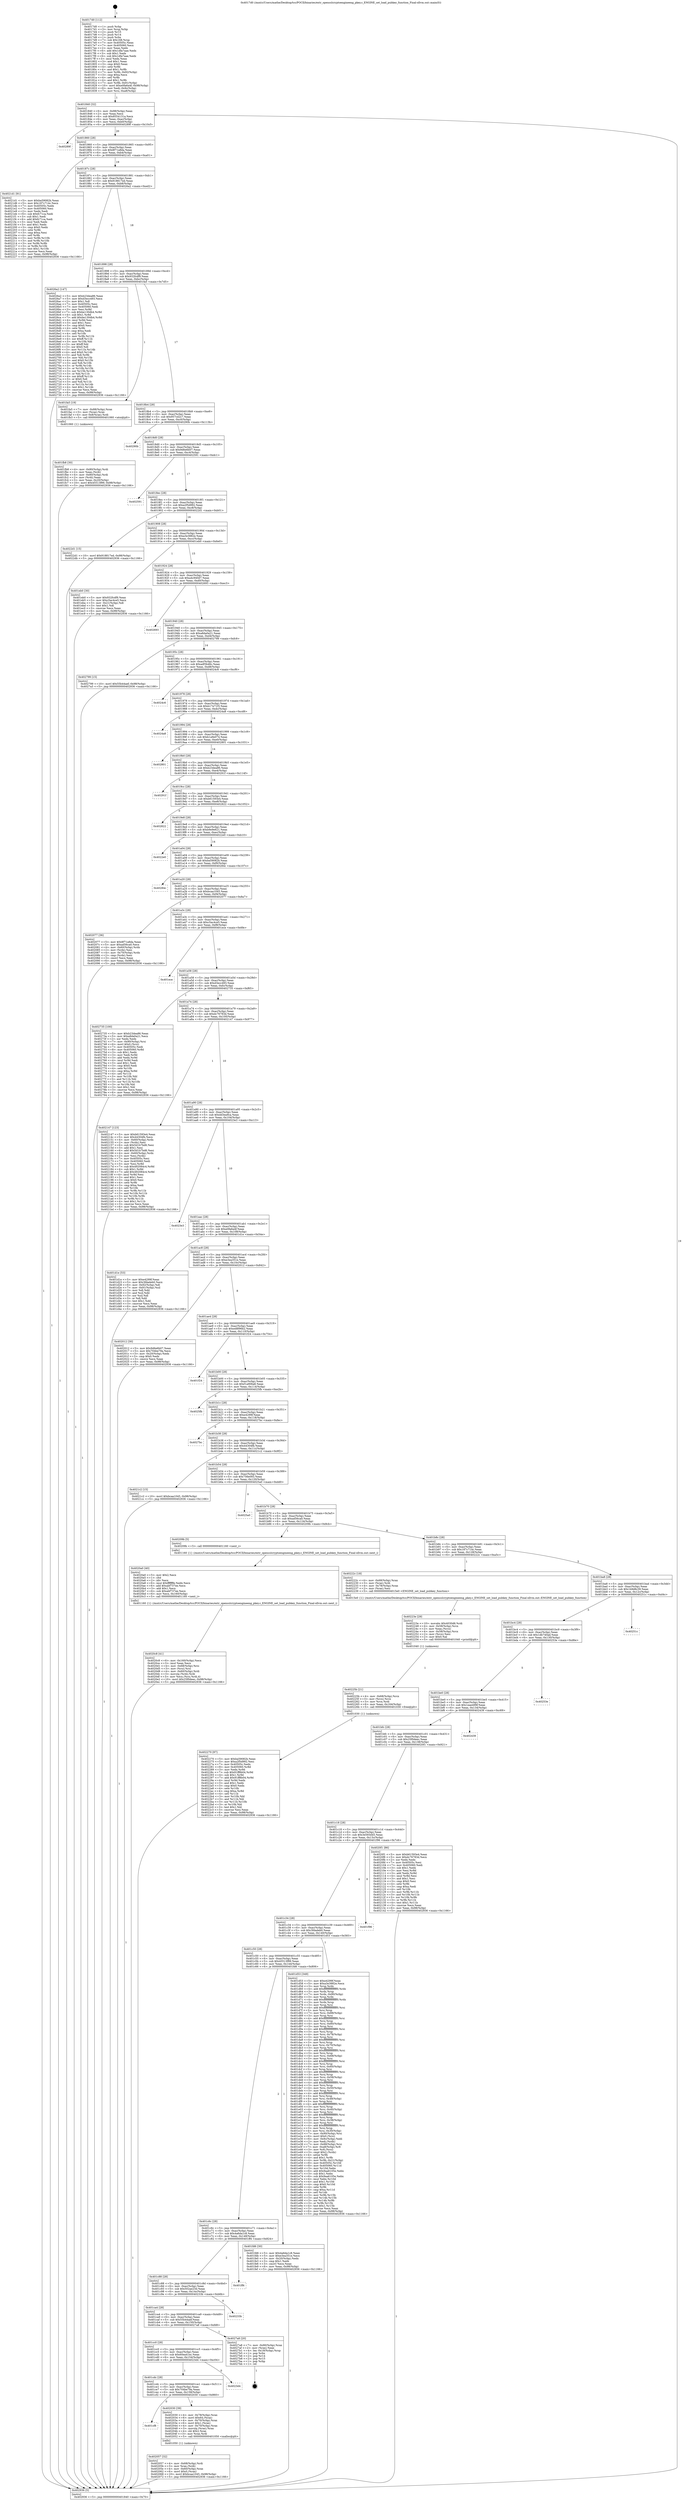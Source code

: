 digraph "0x4017d0" {
  label = "0x4017d0 (/mnt/c/Users/mathe/Desktop/tcc/POCII/binaries/extr_opensslcryptoengineeng_pkey.c_ENGINE_set_load_pubkey_function_Final-ollvm.out::main(0))"
  labelloc = "t"
  node[shape=record]

  Entry [label="",width=0.3,height=0.3,shape=circle,fillcolor=black,style=filled]
  "0x401840" [label="{
     0x401840 [32]\l
     | [instrs]\l
     &nbsp;&nbsp;0x401840 \<+6\>: mov -0x98(%rbp),%eax\l
     &nbsp;&nbsp;0x401846 \<+2\>: mov %eax,%ecx\l
     &nbsp;&nbsp;0x401848 \<+6\>: sub $0x8554131a,%ecx\l
     &nbsp;&nbsp;0x40184e \<+6\>: mov %eax,-0xac(%rbp)\l
     &nbsp;&nbsp;0x401854 \<+6\>: mov %ecx,-0xb0(%rbp)\l
     &nbsp;&nbsp;0x40185a \<+6\>: je 000000000040289f \<main+0x10cf\>\l
  }"]
  "0x40289f" [label="{
     0x40289f\l
  }", style=dashed]
  "0x401860" [label="{
     0x401860 [28]\l
     | [instrs]\l
     &nbsp;&nbsp;0x401860 \<+5\>: jmp 0000000000401865 \<main+0x95\>\l
     &nbsp;&nbsp;0x401865 \<+6\>: mov -0xac(%rbp),%eax\l
     &nbsp;&nbsp;0x40186b \<+5\>: sub $0x8f71a8da,%eax\l
     &nbsp;&nbsp;0x401870 \<+6\>: mov %eax,-0xb4(%rbp)\l
     &nbsp;&nbsp;0x401876 \<+6\>: je 00000000004021d1 \<main+0xa01\>\l
  }"]
  Exit [label="",width=0.3,height=0.3,shape=circle,fillcolor=black,style=filled,peripheries=2]
  "0x4021d1" [label="{
     0x4021d1 [91]\l
     | [instrs]\l
     &nbsp;&nbsp;0x4021d1 \<+5\>: mov $0xba59082b,%eax\l
     &nbsp;&nbsp;0x4021d6 \<+5\>: mov $0x187c714c,%ecx\l
     &nbsp;&nbsp;0x4021db \<+7\>: mov 0x40505c,%edx\l
     &nbsp;&nbsp;0x4021e2 \<+7\>: mov 0x405060,%esi\l
     &nbsp;&nbsp;0x4021e9 \<+2\>: mov %edx,%edi\l
     &nbsp;&nbsp;0x4021eb \<+6\>: sub $0xfc71ca,%edi\l
     &nbsp;&nbsp;0x4021f1 \<+3\>: sub $0x1,%edi\l
     &nbsp;&nbsp;0x4021f4 \<+6\>: add $0xfc71ca,%edi\l
     &nbsp;&nbsp;0x4021fa \<+3\>: imul %edi,%edx\l
     &nbsp;&nbsp;0x4021fd \<+3\>: and $0x1,%edx\l
     &nbsp;&nbsp;0x402200 \<+3\>: cmp $0x0,%edx\l
     &nbsp;&nbsp;0x402203 \<+4\>: sete %r8b\l
     &nbsp;&nbsp;0x402207 \<+3\>: cmp $0xa,%esi\l
     &nbsp;&nbsp;0x40220a \<+4\>: setl %r9b\l
     &nbsp;&nbsp;0x40220e \<+3\>: mov %r8b,%r10b\l
     &nbsp;&nbsp;0x402211 \<+3\>: and %r9b,%r10b\l
     &nbsp;&nbsp;0x402214 \<+3\>: xor %r9b,%r8b\l
     &nbsp;&nbsp;0x402217 \<+3\>: or %r8b,%r10b\l
     &nbsp;&nbsp;0x40221a \<+4\>: test $0x1,%r10b\l
     &nbsp;&nbsp;0x40221e \<+3\>: cmovne %ecx,%eax\l
     &nbsp;&nbsp;0x402221 \<+6\>: mov %eax,-0x98(%rbp)\l
     &nbsp;&nbsp;0x402227 \<+5\>: jmp 0000000000402936 \<main+0x1166\>\l
  }"]
  "0x40187c" [label="{
     0x40187c [28]\l
     | [instrs]\l
     &nbsp;&nbsp;0x40187c \<+5\>: jmp 0000000000401881 \<main+0xb1\>\l
     &nbsp;&nbsp;0x401881 \<+6\>: mov -0xac(%rbp),%eax\l
     &nbsp;&nbsp;0x401887 \<+5\>: sub $0x918817ed,%eax\l
     &nbsp;&nbsp;0x40188c \<+6\>: mov %eax,-0xb8(%rbp)\l
     &nbsp;&nbsp;0x401892 \<+6\>: je 00000000004026a2 \<main+0xed2\>\l
  }"]
  "0x402270" [label="{
     0x402270 [97]\l
     | [instrs]\l
     &nbsp;&nbsp;0x402270 \<+5\>: mov $0xba59082b,%eax\l
     &nbsp;&nbsp;0x402275 \<+5\>: mov $0xa2f5d992,%esi\l
     &nbsp;&nbsp;0x40227a \<+7\>: mov 0x40505c,%edx\l
     &nbsp;&nbsp;0x402281 \<+8\>: mov 0x405060,%r8d\l
     &nbsp;&nbsp;0x402289 \<+3\>: mov %edx,%r9d\l
     &nbsp;&nbsp;0x40228c \<+7\>: sub $0x91ff8b04,%r9d\l
     &nbsp;&nbsp;0x402293 \<+4\>: sub $0x1,%r9d\l
     &nbsp;&nbsp;0x402297 \<+7\>: add $0x91ff8b04,%r9d\l
     &nbsp;&nbsp;0x40229e \<+4\>: imul %r9d,%edx\l
     &nbsp;&nbsp;0x4022a2 \<+3\>: and $0x1,%edx\l
     &nbsp;&nbsp;0x4022a5 \<+3\>: cmp $0x0,%edx\l
     &nbsp;&nbsp;0x4022a8 \<+4\>: sete %r10b\l
     &nbsp;&nbsp;0x4022ac \<+4\>: cmp $0xa,%r8d\l
     &nbsp;&nbsp;0x4022b0 \<+4\>: setl %r11b\l
     &nbsp;&nbsp;0x4022b4 \<+3\>: mov %r10b,%bl\l
     &nbsp;&nbsp;0x4022b7 \<+3\>: and %r11b,%bl\l
     &nbsp;&nbsp;0x4022ba \<+3\>: xor %r11b,%r10b\l
     &nbsp;&nbsp;0x4022bd \<+3\>: or %r10b,%bl\l
     &nbsp;&nbsp;0x4022c0 \<+3\>: test $0x1,%bl\l
     &nbsp;&nbsp;0x4022c3 \<+3\>: cmovne %esi,%eax\l
     &nbsp;&nbsp;0x4022c6 \<+6\>: mov %eax,-0x98(%rbp)\l
     &nbsp;&nbsp;0x4022cc \<+5\>: jmp 0000000000402936 \<main+0x1166\>\l
  }"]
  "0x4026a2" [label="{
     0x4026a2 [147]\l
     | [instrs]\l
     &nbsp;&nbsp;0x4026a2 \<+5\>: mov $0xb23dea86,%eax\l
     &nbsp;&nbsp;0x4026a7 \<+5\>: mov $0xd3ecc493,%ecx\l
     &nbsp;&nbsp;0x4026ac \<+2\>: mov $0x1,%dl\l
     &nbsp;&nbsp;0x4026ae \<+7\>: mov 0x40505c,%esi\l
     &nbsp;&nbsp;0x4026b5 \<+7\>: mov 0x405060,%edi\l
     &nbsp;&nbsp;0x4026bc \<+3\>: mov %esi,%r8d\l
     &nbsp;&nbsp;0x4026bf \<+7\>: sub $0xbe130db4,%r8d\l
     &nbsp;&nbsp;0x4026c6 \<+4\>: sub $0x1,%r8d\l
     &nbsp;&nbsp;0x4026ca \<+7\>: add $0xbe130db4,%r8d\l
     &nbsp;&nbsp;0x4026d1 \<+4\>: imul %r8d,%esi\l
     &nbsp;&nbsp;0x4026d5 \<+3\>: and $0x1,%esi\l
     &nbsp;&nbsp;0x4026d8 \<+3\>: cmp $0x0,%esi\l
     &nbsp;&nbsp;0x4026db \<+4\>: sete %r9b\l
     &nbsp;&nbsp;0x4026df \<+3\>: cmp $0xa,%edi\l
     &nbsp;&nbsp;0x4026e2 \<+4\>: setl %r10b\l
     &nbsp;&nbsp;0x4026e6 \<+3\>: mov %r9b,%r11b\l
     &nbsp;&nbsp;0x4026e9 \<+4\>: xor $0xff,%r11b\l
     &nbsp;&nbsp;0x4026ed \<+3\>: mov %r10b,%bl\l
     &nbsp;&nbsp;0x4026f0 \<+3\>: xor $0xff,%bl\l
     &nbsp;&nbsp;0x4026f3 \<+3\>: xor $0x0,%dl\l
     &nbsp;&nbsp;0x4026f6 \<+3\>: mov %r11b,%r14b\l
     &nbsp;&nbsp;0x4026f9 \<+4\>: and $0x0,%r14b\l
     &nbsp;&nbsp;0x4026fd \<+3\>: and %dl,%r9b\l
     &nbsp;&nbsp;0x402700 \<+3\>: mov %bl,%r15b\l
     &nbsp;&nbsp;0x402703 \<+4\>: and $0x0,%r15b\l
     &nbsp;&nbsp;0x402707 \<+3\>: and %dl,%r10b\l
     &nbsp;&nbsp;0x40270a \<+3\>: or %r9b,%r14b\l
     &nbsp;&nbsp;0x40270d \<+3\>: or %r10b,%r15b\l
     &nbsp;&nbsp;0x402710 \<+3\>: xor %r15b,%r14b\l
     &nbsp;&nbsp;0x402713 \<+3\>: or %bl,%r11b\l
     &nbsp;&nbsp;0x402716 \<+4\>: xor $0xff,%r11b\l
     &nbsp;&nbsp;0x40271a \<+3\>: or $0x0,%dl\l
     &nbsp;&nbsp;0x40271d \<+3\>: and %dl,%r11b\l
     &nbsp;&nbsp;0x402720 \<+3\>: or %r11b,%r14b\l
     &nbsp;&nbsp;0x402723 \<+4\>: test $0x1,%r14b\l
     &nbsp;&nbsp;0x402727 \<+3\>: cmovne %ecx,%eax\l
     &nbsp;&nbsp;0x40272a \<+6\>: mov %eax,-0x98(%rbp)\l
     &nbsp;&nbsp;0x402730 \<+5\>: jmp 0000000000402936 \<main+0x1166\>\l
  }"]
  "0x401898" [label="{
     0x401898 [28]\l
     | [instrs]\l
     &nbsp;&nbsp;0x401898 \<+5\>: jmp 000000000040189d \<main+0xcd\>\l
     &nbsp;&nbsp;0x40189d \<+6\>: mov -0xac(%rbp),%eax\l
     &nbsp;&nbsp;0x4018a3 \<+5\>: sub $0x932fcdf9,%eax\l
     &nbsp;&nbsp;0x4018a8 \<+6\>: mov %eax,-0xbc(%rbp)\l
     &nbsp;&nbsp;0x4018ae \<+6\>: je 0000000000401fa5 \<main+0x7d5\>\l
  }"]
  "0x40225b" [label="{
     0x40225b [21]\l
     | [instrs]\l
     &nbsp;&nbsp;0x40225b \<+4\>: mov -0x68(%rbp),%rcx\l
     &nbsp;&nbsp;0x40225f \<+3\>: mov (%rcx),%rcx\l
     &nbsp;&nbsp;0x402262 \<+3\>: mov %rcx,%rdi\l
     &nbsp;&nbsp;0x402265 \<+6\>: mov %eax,-0x164(%rbp)\l
     &nbsp;&nbsp;0x40226b \<+5\>: call 0000000000401030 \<free@plt\>\l
     | [calls]\l
     &nbsp;&nbsp;0x401030 \{1\} (unknown)\l
  }"]
  "0x401fa5" [label="{
     0x401fa5 [19]\l
     | [instrs]\l
     &nbsp;&nbsp;0x401fa5 \<+7\>: mov -0x88(%rbp),%rax\l
     &nbsp;&nbsp;0x401fac \<+3\>: mov (%rax),%rax\l
     &nbsp;&nbsp;0x401faf \<+4\>: mov 0x8(%rax),%rdi\l
     &nbsp;&nbsp;0x401fb3 \<+5\>: call 0000000000401060 \<atoi@plt\>\l
     | [calls]\l
     &nbsp;&nbsp;0x401060 \{1\} (unknown)\l
  }"]
  "0x4018b4" [label="{
     0x4018b4 [28]\l
     | [instrs]\l
     &nbsp;&nbsp;0x4018b4 \<+5\>: jmp 00000000004018b9 \<main+0xe9\>\l
     &nbsp;&nbsp;0x4018b9 \<+6\>: mov -0xac(%rbp),%eax\l
     &nbsp;&nbsp;0x4018bf \<+5\>: sub $0x957cd2c7,%eax\l
     &nbsp;&nbsp;0x4018c4 \<+6\>: mov %eax,-0xc0(%rbp)\l
     &nbsp;&nbsp;0x4018ca \<+6\>: je 000000000040290b \<main+0x113b\>\l
  }"]
  "0x40223e" [label="{
     0x40223e [29]\l
     | [instrs]\l
     &nbsp;&nbsp;0x40223e \<+10\>: movabs $0x4030d6,%rdi\l
     &nbsp;&nbsp;0x402248 \<+4\>: mov -0x58(%rbp),%rcx\l
     &nbsp;&nbsp;0x40224c \<+2\>: mov %eax,(%rcx)\l
     &nbsp;&nbsp;0x40224e \<+4\>: mov -0x58(%rbp),%rcx\l
     &nbsp;&nbsp;0x402252 \<+2\>: mov (%rcx),%esi\l
     &nbsp;&nbsp;0x402254 \<+2\>: mov $0x0,%al\l
     &nbsp;&nbsp;0x402256 \<+5\>: call 0000000000401040 \<printf@plt\>\l
     | [calls]\l
     &nbsp;&nbsp;0x401040 \{1\} (unknown)\l
  }"]
  "0x40290b" [label="{
     0x40290b\l
  }", style=dashed]
  "0x4018d0" [label="{
     0x4018d0 [28]\l
     | [instrs]\l
     &nbsp;&nbsp;0x4018d0 \<+5\>: jmp 00000000004018d5 \<main+0x105\>\l
     &nbsp;&nbsp;0x4018d5 \<+6\>: mov -0xac(%rbp),%eax\l
     &nbsp;&nbsp;0x4018db \<+5\>: sub $0x9d6e6b07,%eax\l
     &nbsp;&nbsp;0x4018e0 \<+6\>: mov %eax,-0xc4(%rbp)\l
     &nbsp;&nbsp;0x4018e6 \<+6\>: je 0000000000402591 \<main+0xdc1\>\l
  }"]
  "0x4020c8" [label="{
     0x4020c8 [41]\l
     | [instrs]\l
     &nbsp;&nbsp;0x4020c8 \<+6\>: mov -0x160(%rbp),%ecx\l
     &nbsp;&nbsp;0x4020ce \<+3\>: imul %eax,%ecx\l
     &nbsp;&nbsp;0x4020d1 \<+4\>: mov -0x68(%rbp),%rsi\l
     &nbsp;&nbsp;0x4020d5 \<+3\>: mov (%rsi),%rsi\l
     &nbsp;&nbsp;0x4020d8 \<+4\>: mov -0x60(%rbp),%rdi\l
     &nbsp;&nbsp;0x4020dc \<+3\>: movslq (%rdi),%rdi\l
     &nbsp;&nbsp;0x4020df \<+3\>: mov %ecx,(%rsi,%rdi,4)\l
     &nbsp;&nbsp;0x4020e2 \<+10\>: movl $0x25f0deec,-0x98(%rbp)\l
     &nbsp;&nbsp;0x4020ec \<+5\>: jmp 0000000000402936 \<main+0x1166\>\l
  }"]
  "0x402591" [label="{
     0x402591\l
  }", style=dashed]
  "0x4018ec" [label="{
     0x4018ec [28]\l
     | [instrs]\l
     &nbsp;&nbsp;0x4018ec \<+5\>: jmp 00000000004018f1 \<main+0x121\>\l
     &nbsp;&nbsp;0x4018f1 \<+6\>: mov -0xac(%rbp),%eax\l
     &nbsp;&nbsp;0x4018f7 \<+5\>: sub $0xa2f5d992,%eax\l
     &nbsp;&nbsp;0x4018fc \<+6\>: mov %eax,-0xc8(%rbp)\l
     &nbsp;&nbsp;0x401902 \<+6\>: je 00000000004022d1 \<main+0xb01\>\l
  }"]
  "0x4020a0" [label="{
     0x4020a0 [40]\l
     | [instrs]\l
     &nbsp;&nbsp;0x4020a0 \<+5\>: mov $0x2,%ecx\l
     &nbsp;&nbsp;0x4020a5 \<+1\>: cltd\l
     &nbsp;&nbsp;0x4020a6 \<+2\>: idiv %ecx\l
     &nbsp;&nbsp;0x4020a8 \<+6\>: imul $0xfffffffe,%edx,%ecx\l
     &nbsp;&nbsp;0x4020ae \<+6\>: add $0xabf737ee,%ecx\l
     &nbsp;&nbsp;0x4020b4 \<+3\>: add $0x1,%ecx\l
     &nbsp;&nbsp;0x4020b7 \<+6\>: sub $0xabf737ee,%ecx\l
     &nbsp;&nbsp;0x4020bd \<+6\>: mov %ecx,-0x160(%rbp)\l
     &nbsp;&nbsp;0x4020c3 \<+5\>: call 0000000000401160 \<next_i\>\l
     | [calls]\l
     &nbsp;&nbsp;0x401160 \{1\} (/mnt/c/Users/mathe/Desktop/tcc/POCII/binaries/extr_opensslcryptoengineeng_pkey.c_ENGINE_set_load_pubkey_function_Final-ollvm.out::next_i)\l
  }"]
  "0x4022d1" [label="{
     0x4022d1 [15]\l
     | [instrs]\l
     &nbsp;&nbsp;0x4022d1 \<+10\>: movl $0x918817ed,-0x98(%rbp)\l
     &nbsp;&nbsp;0x4022db \<+5\>: jmp 0000000000402936 \<main+0x1166\>\l
  }"]
  "0x401908" [label="{
     0x401908 [28]\l
     | [instrs]\l
     &nbsp;&nbsp;0x401908 \<+5\>: jmp 000000000040190d \<main+0x13d\>\l
     &nbsp;&nbsp;0x40190d \<+6\>: mov -0xac(%rbp),%eax\l
     &nbsp;&nbsp;0x401913 \<+5\>: sub $0xa3e3882e,%eax\l
     &nbsp;&nbsp;0x401918 \<+6\>: mov %eax,-0xcc(%rbp)\l
     &nbsp;&nbsp;0x40191e \<+6\>: je 0000000000401eb0 \<main+0x6e0\>\l
  }"]
  "0x402057" [label="{
     0x402057 [32]\l
     | [instrs]\l
     &nbsp;&nbsp;0x402057 \<+4\>: mov -0x68(%rbp),%rdi\l
     &nbsp;&nbsp;0x40205b \<+3\>: mov %rax,(%rdi)\l
     &nbsp;&nbsp;0x40205e \<+4\>: mov -0x60(%rbp),%rax\l
     &nbsp;&nbsp;0x402062 \<+6\>: movl $0x0,(%rax)\l
     &nbsp;&nbsp;0x402068 \<+10\>: movl $0xbcaa1045,-0x98(%rbp)\l
     &nbsp;&nbsp;0x402072 \<+5\>: jmp 0000000000402936 \<main+0x1166\>\l
  }"]
  "0x401eb0" [label="{
     0x401eb0 [30]\l
     | [instrs]\l
     &nbsp;&nbsp;0x401eb0 \<+5\>: mov $0x932fcdf9,%eax\l
     &nbsp;&nbsp;0x401eb5 \<+5\>: mov $0xc5ac4ce5,%ecx\l
     &nbsp;&nbsp;0x401eba \<+3\>: mov -0x21(%rbp),%dl\l
     &nbsp;&nbsp;0x401ebd \<+3\>: test $0x1,%dl\l
     &nbsp;&nbsp;0x401ec0 \<+3\>: cmovne %ecx,%eax\l
     &nbsp;&nbsp;0x401ec3 \<+6\>: mov %eax,-0x98(%rbp)\l
     &nbsp;&nbsp;0x401ec9 \<+5\>: jmp 0000000000402936 \<main+0x1166\>\l
  }"]
  "0x401924" [label="{
     0x401924 [28]\l
     | [instrs]\l
     &nbsp;&nbsp;0x401924 \<+5\>: jmp 0000000000401929 \<main+0x159\>\l
     &nbsp;&nbsp;0x401929 \<+6\>: mov -0xac(%rbp),%eax\l
     &nbsp;&nbsp;0x40192f \<+5\>: sub $0xa4c940d7,%eax\l
     &nbsp;&nbsp;0x401934 \<+6\>: mov %eax,-0xd0(%rbp)\l
     &nbsp;&nbsp;0x40193a \<+6\>: je 0000000000402693 \<main+0xec3\>\l
  }"]
  "0x401cf8" [label="{
     0x401cf8\l
  }", style=dashed]
  "0x402693" [label="{
     0x402693\l
  }", style=dashed]
  "0x401940" [label="{
     0x401940 [28]\l
     | [instrs]\l
     &nbsp;&nbsp;0x401940 \<+5\>: jmp 0000000000401945 \<main+0x175\>\l
     &nbsp;&nbsp;0x401945 \<+6\>: mov -0xac(%rbp),%eax\l
     &nbsp;&nbsp;0x40194b \<+5\>: sub $0xa8da0a21,%eax\l
     &nbsp;&nbsp;0x401950 \<+6\>: mov %eax,-0xd4(%rbp)\l
     &nbsp;&nbsp;0x401956 \<+6\>: je 0000000000402799 \<main+0xfc9\>\l
  }"]
  "0x402030" [label="{
     0x402030 [39]\l
     | [instrs]\l
     &nbsp;&nbsp;0x402030 \<+4\>: mov -0x78(%rbp),%rax\l
     &nbsp;&nbsp;0x402034 \<+6\>: movl $0x64,(%rax)\l
     &nbsp;&nbsp;0x40203a \<+4\>: mov -0x70(%rbp),%rax\l
     &nbsp;&nbsp;0x40203e \<+6\>: movl $0x1,(%rax)\l
     &nbsp;&nbsp;0x402044 \<+4\>: mov -0x70(%rbp),%rax\l
     &nbsp;&nbsp;0x402048 \<+3\>: movslq (%rax),%rax\l
     &nbsp;&nbsp;0x40204b \<+4\>: shl $0x2,%rax\l
     &nbsp;&nbsp;0x40204f \<+3\>: mov %rax,%rdi\l
     &nbsp;&nbsp;0x402052 \<+5\>: call 0000000000401050 \<malloc@plt\>\l
     | [calls]\l
     &nbsp;&nbsp;0x401050 \{1\} (unknown)\l
  }"]
  "0x402799" [label="{
     0x402799 [15]\l
     | [instrs]\l
     &nbsp;&nbsp;0x402799 \<+10\>: movl $0x55b44aef,-0x98(%rbp)\l
     &nbsp;&nbsp;0x4027a3 \<+5\>: jmp 0000000000402936 \<main+0x1166\>\l
  }"]
  "0x40195c" [label="{
     0x40195c [28]\l
     | [instrs]\l
     &nbsp;&nbsp;0x40195c \<+5\>: jmp 0000000000401961 \<main+0x191\>\l
     &nbsp;&nbsp;0x401961 \<+6\>: mov -0xac(%rbp),%eax\l
     &nbsp;&nbsp;0x401967 \<+5\>: sub $0xadf3b46c,%eax\l
     &nbsp;&nbsp;0x40196c \<+6\>: mov %eax,-0xd8(%rbp)\l
     &nbsp;&nbsp;0x401972 \<+6\>: je 00000000004024c6 \<main+0xcf6\>\l
  }"]
  "0x401cdc" [label="{
     0x401cdc [28]\l
     | [instrs]\l
     &nbsp;&nbsp;0x401cdc \<+5\>: jmp 0000000000401ce1 \<main+0x511\>\l
     &nbsp;&nbsp;0x401ce1 \<+6\>: mov -0xac(%rbp),%eax\l
     &nbsp;&nbsp;0x401ce7 \<+5\>: sub $0x704be79a,%eax\l
     &nbsp;&nbsp;0x401cec \<+6\>: mov %eax,-0x158(%rbp)\l
     &nbsp;&nbsp;0x401cf2 \<+6\>: je 0000000000402030 \<main+0x860\>\l
  }"]
  "0x4024c6" [label="{
     0x4024c6\l
  }", style=dashed]
  "0x401978" [label="{
     0x401978 [28]\l
     | [instrs]\l
     &nbsp;&nbsp;0x401978 \<+5\>: jmp 000000000040197d \<main+0x1ad\>\l
     &nbsp;&nbsp;0x40197d \<+6\>: mov -0xac(%rbp),%eax\l
     &nbsp;&nbsp;0x401983 \<+5\>: sub $0xb17e71f3,%eax\l
     &nbsp;&nbsp;0x401988 \<+6\>: mov %eax,-0xdc(%rbp)\l
     &nbsp;&nbsp;0x40198e \<+6\>: je 00000000004024a8 \<main+0xcd8\>\l
  }"]
  "0x4023d4" [label="{
     0x4023d4\l
  }", style=dashed]
  "0x4024a8" [label="{
     0x4024a8\l
  }", style=dashed]
  "0x401994" [label="{
     0x401994 [28]\l
     | [instrs]\l
     &nbsp;&nbsp;0x401994 \<+5\>: jmp 0000000000401999 \<main+0x1c9\>\l
     &nbsp;&nbsp;0x401999 \<+6\>: mov -0xac(%rbp),%eax\l
     &nbsp;&nbsp;0x40199f \<+5\>: sub $0xb1a9e074,%eax\l
     &nbsp;&nbsp;0x4019a4 \<+6\>: mov %eax,-0xe0(%rbp)\l
     &nbsp;&nbsp;0x4019aa \<+6\>: je 0000000000402801 \<main+0x1031\>\l
  }"]
  "0x401cc0" [label="{
     0x401cc0 [28]\l
     | [instrs]\l
     &nbsp;&nbsp;0x401cc0 \<+5\>: jmp 0000000000401cc5 \<main+0x4f5\>\l
     &nbsp;&nbsp;0x401cc5 \<+6\>: mov -0xac(%rbp),%eax\l
     &nbsp;&nbsp;0x401ccb \<+5\>: sub $0x60ea41ec,%eax\l
     &nbsp;&nbsp;0x401cd0 \<+6\>: mov %eax,-0x154(%rbp)\l
     &nbsp;&nbsp;0x401cd6 \<+6\>: je 00000000004023d4 \<main+0xc04\>\l
  }"]
  "0x402801" [label="{
     0x402801\l
  }", style=dashed]
  "0x4019b0" [label="{
     0x4019b0 [28]\l
     | [instrs]\l
     &nbsp;&nbsp;0x4019b0 \<+5\>: jmp 00000000004019b5 \<main+0x1e5\>\l
     &nbsp;&nbsp;0x4019b5 \<+6\>: mov -0xac(%rbp),%eax\l
     &nbsp;&nbsp;0x4019bb \<+5\>: sub $0xb23dea86,%eax\l
     &nbsp;&nbsp;0x4019c0 \<+6\>: mov %eax,-0xe4(%rbp)\l
     &nbsp;&nbsp;0x4019c6 \<+6\>: je 000000000040291f \<main+0x114f\>\l
  }"]
  "0x4027a8" [label="{
     0x4027a8 [20]\l
     | [instrs]\l
     &nbsp;&nbsp;0x4027a8 \<+7\>: mov -0x90(%rbp),%rax\l
     &nbsp;&nbsp;0x4027af \<+2\>: mov (%rax),%eax\l
     &nbsp;&nbsp;0x4027b1 \<+4\>: lea -0x18(%rbp),%rsp\l
     &nbsp;&nbsp;0x4027b5 \<+1\>: pop %rbx\l
     &nbsp;&nbsp;0x4027b6 \<+2\>: pop %r14\l
     &nbsp;&nbsp;0x4027b8 \<+2\>: pop %r15\l
     &nbsp;&nbsp;0x4027ba \<+1\>: pop %rbp\l
     &nbsp;&nbsp;0x4027bb \<+1\>: ret\l
  }"]
  "0x40291f" [label="{
     0x40291f\l
  }", style=dashed]
  "0x4019cc" [label="{
     0x4019cc [28]\l
     | [instrs]\l
     &nbsp;&nbsp;0x4019cc \<+5\>: jmp 00000000004019d1 \<main+0x201\>\l
     &nbsp;&nbsp;0x4019d1 \<+6\>: mov -0xac(%rbp),%eax\l
     &nbsp;&nbsp;0x4019d7 \<+5\>: sub $0xb61593e4,%eax\l
     &nbsp;&nbsp;0x4019dc \<+6\>: mov %eax,-0xe8(%rbp)\l
     &nbsp;&nbsp;0x4019e2 \<+6\>: je 0000000000402822 \<main+0x1052\>\l
  }"]
  "0x401ca4" [label="{
     0x401ca4 [28]\l
     | [instrs]\l
     &nbsp;&nbsp;0x401ca4 \<+5\>: jmp 0000000000401ca9 \<main+0x4d9\>\l
     &nbsp;&nbsp;0x401ca9 \<+6\>: mov -0xac(%rbp),%eax\l
     &nbsp;&nbsp;0x401caf \<+5\>: sub $0x55b44aef,%eax\l
     &nbsp;&nbsp;0x401cb4 \<+6\>: mov %eax,-0x150(%rbp)\l
     &nbsp;&nbsp;0x401cba \<+6\>: je 00000000004027a8 \<main+0xfd8\>\l
  }"]
  "0x402822" [label="{
     0x402822\l
  }", style=dashed]
  "0x4019e8" [label="{
     0x4019e8 [28]\l
     | [instrs]\l
     &nbsp;&nbsp;0x4019e8 \<+5\>: jmp 00000000004019ed \<main+0x21d\>\l
     &nbsp;&nbsp;0x4019ed \<+6\>: mov -0xac(%rbp),%eax\l
     &nbsp;&nbsp;0x4019f3 \<+5\>: sub $0xb9e9e621,%eax\l
     &nbsp;&nbsp;0x4019f8 \<+6\>: mov %eax,-0xec(%rbp)\l
     &nbsp;&nbsp;0x4019fe \<+6\>: je 00000000004022e0 \<main+0xb10\>\l
  }"]
  "0x40233b" [label="{
     0x40233b\l
  }", style=dashed]
  "0x4022e0" [label="{
     0x4022e0\l
  }", style=dashed]
  "0x401a04" [label="{
     0x401a04 [28]\l
     | [instrs]\l
     &nbsp;&nbsp;0x401a04 \<+5\>: jmp 0000000000401a09 \<main+0x239\>\l
     &nbsp;&nbsp;0x401a09 \<+6\>: mov -0xac(%rbp),%eax\l
     &nbsp;&nbsp;0x401a0f \<+5\>: sub $0xba59082b,%eax\l
     &nbsp;&nbsp;0x401a14 \<+6\>: mov %eax,-0xf0(%rbp)\l
     &nbsp;&nbsp;0x401a1a \<+6\>: je 000000000040284c \<main+0x107c\>\l
  }"]
  "0x401c88" [label="{
     0x401c88 [28]\l
     | [instrs]\l
     &nbsp;&nbsp;0x401c88 \<+5\>: jmp 0000000000401c8d \<main+0x4bd\>\l
     &nbsp;&nbsp;0x401c8d \<+6\>: mov -0xac(%rbp),%eax\l
     &nbsp;&nbsp;0x401c93 \<+5\>: sub $0x502ae23d,%eax\l
     &nbsp;&nbsp;0x401c98 \<+6\>: mov %eax,-0x14c(%rbp)\l
     &nbsp;&nbsp;0x401c9e \<+6\>: je 000000000040233b \<main+0xb6b\>\l
  }"]
  "0x40284c" [label="{
     0x40284c\l
  }", style=dashed]
  "0x401a20" [label="{
     0x401a20 [28]\l
     | [instrs]\l
     &nbsp;&nbsp;0x401a20 \<+5\>: jmp 0000000000401a25 \<main+0x255\>\l
     &nbsp;&nbsp;0x401a25 \<+6\>: mov -0xac(%rbp),%eax\l
     &nbsp;&nbsp;0x401a2b \<+5\>: sub $0xbcaa1045,%eax\l
     &nbsp;&nbsp;0x401a30 \<+6\>: mov %eax,-0xf4(%rbp)\l
     &nbsp;&nbsp;0x401a36 \<+6\>: je 0000000000402077 \<main+0x8a7\>\l
  }"]
  "0x401ff4" [label="{
     0x401ff4\l
  }", style=dashed]
  "0x402077" [label="{
     0x402077 [36]\l
     | [instrs]\l
     &nbsp;&nbsp;0x402077 \<+5\>: mov $0x8f71a8da,%eax\l
     &nbsp;&nbsp;0x40207c \<+5\>: mov $0xad56ca0,%ecx\l
     &nbsp;&nbsp;0x402081 \<+4\>: mov -0x60(%rbp),%rdx\l
     &nbsp;&nbsp;0x402085 \<+2\>: mov (%rdx),%esi\l
     &nbsp;&nbsp;0x402087 \<+4\>: mov -0x70(%rbp),%rdx\l
     &nbsp;&nbsp;0x40208b \<+2\>: cmp (%rdx),%esi\l
     &nbsp;&nbsp;0x40208d \<+3\>: cmovl %ecx,%eax\l
     &nbsp;&nbsp;0x402090 \<+6\>: mov %eax,-0x98(%rbp)\l
     &nbsp;&nbsp;0x402096 \<+5\>: jmp 0000000000402936 \<main+0x1166\>\l
  }"]
  "0x401a3c" [label="{
     0x401a3c [28]\l
     | [instrs]\l
     &nbsp;&nbsp;0x401a3c \<+5\>: jmp 0000000000401a41 \<main+0x271\>\l
     &nbsp;&nbsp;0x401a41 \<+6\>: mov -0xac(%rbp),%eax\l
     &nbsp;&nbsp;0x401a47 \<+5\>: sub $0xc5ac4ce5,%eax\l
     &nbsp;&nbsp;0x401a4c \<+6\>: mov %eax,-0xf8(%rbp)\l
     &nbsp;&nbsp;0x401a52 \<+6\>: je 0000000000401ece \<main+0x6fe\>\l
  }"]
  "0x401c6c" [label="{
     0x401c6c [28]\l
     | [instrs]\l
     &nbsp;&nbsp;0x401c6c \<+5\>: jmp 0000000000401c71 \<main+0x4a1\>\l
     &nbsp;&nbsp;0x401c71 \<+6\>: mov -0xac(%rbp),%eax\l
     &nbsp;&nbsp;0x401c77 \<+5\>: sub $0x4a6da1c8,%eax\l
     &nbsp;&nbsp;0x401c7c \<+6\>: mov %eax,-0x148(%rbp)\l
     &nbsp;&nbsp;0x401c82 \<+6\>: je 0000000000401ff4 \<main+0x824\>\l
  }"]
  "0x401ece" [label="{
     0x401ece\l
  }", style=dashed]
  "0x401a58" [label="{
     0x401a58 [28]\l
     | [instrs]\l
     &nbsp;&nbsp;0x401a58 \<+5\>: jmp 0000000000401a5d \<main+0x28d\>\l
     &nbsp;&nbsp;0x401a5d \<+6\>: mov -0xac(%rbp),%eax\l
     &nbsp;&nbsp;0x401a63 \<+5\>: sub $0xd3ecc493,%eax\l
     &nbsp;&nbsp;0x401a68 \<+6\>: mov %eax,-0xfc(%rbp)\l
     &nbsp;&nbsp;0x401a6e \<+6\>: je 0000000000402735 \<main+0xf65\>\l
  }"]
  "0x401fd6" [label="{
     0x401fd6 [30]\l
     | [instrs]\l
     &nbsp;&nbsp;0x401fd6 \<+5\>: mov $0x4a6da1c8,%eax\l
     &nbsp;&nbsp;0x401fdb \<+5\>: mov $0xe3ea351e,%ecx\l
     &nbsp;&nbsp;0x401fe0 \<+3\>: mov -0x20(%rbp),%edx\l
     &nbsp;&nbsp;0x401fe3 \<+3\>: cmp $0x1,%edx\l
     &nbsp;&nbsp;0x401fe6 \<+3\>: cmovl %ecx,%eax\l
     &nbsp;&nbsp;0x401fe9 \<+6\>: mov %eax,-0x98(%rbp)\l
     &nbsp;&nbsp;0x401fef \<+5\>: jmp 0000000000402936 \<main+0x1166\>\l
  }"]
  "0x402735" [label="{
     0x402735 [100]\l
     | [instrs]\l
     &nbsp;&nbsp;0x402735 \<+5\>: mov $0xb23dea86,%eax\l
     &nbsp;&nbsp;0x40273a \<+5\>: mov $0xa8da0a21,%ecx\l
     &nbsp;&nbsp;0x40273f \<+2\>: xor %edx,%edx\l
     &nbsp;&nbsp;0x402741 \<+7\>: mov -0x90(%rbp),%rsi\l
     &nbsp;&nbsp;0x402748 \<+6\>: movl $0x0,(%rsi)\l
     &nbsp;&nbsp;0x40274e \<+7\>: mov 0x40505c,%edi\l
     &nbsp;&nbsp;0x402755 \<+8\>: mov 0x405060,%r8d\l
     &nbsp;&nbsp;0x40275d \<+3\>: sub $0x1,%edx\l
     &nbsp;&nbsp;0x402760 \<+3\>: mov %edi,%r9d\l
     &nbsp;&nbsp;0x402763 \<+3\>: add %edx,%r9d\l
     &nbsp;&nbsp;0x402766 \<+4\>: imul %r9d,%edi\l
     &nbsp;&nbsp;0x40276a \<+3\>: and $0x1,%edi\l
     &nbsp;&nbsp;0x40276d \<+3\>: cmp $0x0,%edi\l
     &nbsp;&nbsp;0x402770 \<+4\>: sete %r10b\l
     &nbsp;&nbsp;0x402774 \<+4\>: cmp $0xa,%r8d\l
     &nbsp;&nbsp;0x402778 \<+4\>: setl %r11b\l
     &nbsp;&nbsp;0x40277c \<+3\>: mov %r10b,%bl\l
     &nbsp;&nbsp;0x40277f \<+3\>: and %r11b,%bl\l
     &nbsp;&nbsp;0x402782 \<+3\>: xor %r11b,%r10b\l
     &nbsp;&nbsp;0x402785 \<+3\>: or %r10b,%bl\l
     &nbsp;&nbsp;0x402788 \<+3\>: test $0x1,%bl\l
     &nbsp;&nbsp;0x40278b \<+3\>: cmovne %ecx,%eax\l
     &nbsp;&nbsp;0x40278e \<+6\>: mov %eax,-0x98(%rbp)\l
     &nbsp;&nbsp;0x402794 \<+5\>: jmp 0000000000402936 \<main+0x1166\>\l
  }"]
  "0x401a74" [label="{
     0x401a74 [28]\l
     | [instrs]\l
     &nbsp;&nbsp;0x401a74 \<+5\>: jmp 0000000000401a79 \<main+0x2a9\>\l
     &nbsp;&nbsp;0x401a79 \<+6\>: mov -0xac(%rbp),%eax\l
     &nbsp;&nbsp;0x401a7f \<+5\>: sub $0xdc76783d,%eax\l
     &nbsp;&nbsp;0x401a84 \<+6\>: mov %eax,-0x100(%rbp)\l
     &nbsp;&nbsp;0x401a8a \<+6\>: je 0000000000402147 \<main+0x977\>\l
  }"]
  "0x401fb8" [label="{
     0x401fb8 [30]\l
     | [instrs]\l
     &nbsp;&nbsp;0x401fb8 \<+4\>: mov -0x80(%rbp),%rdi\l
     &nbsp;&nbsp;0x401fbc \<+2\>: mov %eax,(%rdi)\l
     &nbsp;&nbsp;0x401fbe \<+4\>: mov -0x80(%rbp),%rdi\l
     &nbsp;&nbsp;0x401fc2 \<+2\>: mov (%rdi),%eax\l
     &nbsp;&nbsp;0x401fc4 \<+3\>: mov %eax,-0x20(%rbp)\l
     &nbsp;&nbsp;0x401fc7 \<+10\>: movl $0x45513f99,-0x98(%rbp)\l
     &nbsp;&nbsp;0x401fd1 \<+5\>: jmp 0000000000402936 \<main+0x1166\>\l
  }"]
  "0x402147" [label="{
     0x402147 [123]\l
     | [instrs]\l
     &nbsp;&nbsp;0x402147 \<+5\>: mov $0xb61593e4,%eax\l
     &nbsp;&nbsp;0x40214c \<+5\>: mov $0x44304fb,%ecx\l
     &nbsp;&nbsp;0x402151 \<+4\>: mov -0x60(%rbp),%rdx\l
     &nbsp;&nbsp;0x402155 \<+2\>: mov (%rdx),%esi\l
     &nbsp;&nbsp;0x402157 \<+6\>: sub $0x5d1b7bd6,%esi\l
     &nbsp;&nbsp;0x40215d \<+3\>: add $0x1,%esi\l
     &nbsp;&nbsp;0x402160 \<+6\>: add $0x5d1b7bd6,%esi\l
     &nbsp;&nbsp;0x402166 \<+4\>: mov -0x60(%rbp),%rdx\l
     &nbsp;&nbsp;0x40216a \<+2\>: mov %esi,(%rdx)\l
     &nbsp;&nbsp;0x40216c \<+7\>: mov 0x40505c,%esi\l
     &nbsp;&nbsp;0x402173 \<+7\>: mov 0x405060,%edi\l
     &nbsp;&nbsp;0x40217a \<+3\>: mov %esi,%r8d\l
     &nbsp;&nbsp;0x40217d \<+7\>: sub $0x492084c4,%r8d\l
     &nbsp;&nbsp;0x402184 \<+4\>: sub $0x1,%r8d\l
     &nbsp;&nbsp;0x402188 \<+7\>: add $0x492084c4,%r8d\l
     &nbsp;&nbsp;0x40218f \<+4\>: imul %r8d,%esi\l
     &nbsp;&nbsp;0x402193 \<+3\>: and $0x1,%esi\l
     &nbsp;&nbsp;0x402196 \<+3\>: cmp $0x0,%esi\l
     &nbsp;&nbsp;0x402199 \<+4\>: sete %r9b\l
     &nbsp;&nbsp;0x40219d \<+3\>: cmp $0xa,%edi\l
     &nbsp;&nbsp;0x4021a0 \<+4\>: setl %r10b\l
     &nbsp;&nbsp;0x4021a4 \<+3\>: mov %r9b,%r11b\l
     &nbsp;&nbsp;0x4021a7 \<+3\>: and %r10b,%r11b\l
     &nbsp;&nbsp;0x4021aa \<+3\>: xor %r10b,%r9b\l
     &nbsp;&nbsp;0x4021ad \<+3\>: or %r9b,%r11b\l
     &nbsp;&nbsp;0x4021b0 \<+4\>: test $0x1,%r11b\l
     &nbsp;&nbsp;0x4021b4 \<+3\>: cmovne %ecx,%eax\l
     &nbsp;&nbsp;0x4021b7 \<+6\>: mov %eax,-0x98(%rbp)\l
     &nbsp;&nbsp;0x4021bd \<+5\>: jmp 0000000000402936 \<main+0x1166\>\l
  }"]
  "0x401a90" [label="{
     0x401a90 [28]\l
     | [instrs]\l
     &nbsp;&nbsp;0x401a90 \<+5\>: jmp 0000000000401a95 \<main+0x2c5\>\l
     &nbsp;&nbsp;0x401a95 \<+6\>: mov -0xac(%rbp),%eax\l
     &nbsp;&nbsp;0x401a9b \<+5\>: sub $0xdd3ea9ca,%eax\l
     &nbsp;&nbsp;0x401aa0 \<+6\>: mov %eax,-0x104(%rbp)\l
     &nbsp;&nbsp;0x401aa6 \<+6\>: je 00000000004023e3 \<main+0xc13\>\l
  }"]
  "0x401c50" [label="{
     0x401c50 [28]\l
     | [instrs]\l
     &nbsp;&nbsp;0x401c50 \<+5\>: jmp 0000000000401c55 \<main+0x485\>\l
     &nbsp;&nbsp;0x401c55 \<+6\>: mov -0xac(%rbp),%eax\l
     &nbsp;&nbsp;0x401c5b \<+5\>: sub $0x45513f99,%eax\l
     &nbsp;&nbsp;0x401c60 \<+6\>: mov %eax,-0x144(%rbp)\l
     &nbsp;&nbsp;0x401c66 \<+6\>: je 0000000000401fd6 \<main+0x806\>\l
  }"]
  "0x4023e3" [label="{
     0x4023e3\l
  }", style=dashed]
  "0x401aac" [label="{
     0x401aac [28]\l
     | [instrs]\l
     &nbsp;&nbsp;0x401aac \<+5\>: jmp 0000000000401ab1 \<main+0x2e1\>\l
     &nbsp;&nbsp;0x401ab1 \<+6\>: mov -0xac(%rbp),%eax\l
     &nbsp;&nbsp;0x401ab7 \<+5\>: sub $0xe0fa6a4f,%eax\l
     &nbsp;&nbsp;0x401abc \<+6\>: mov %eax,-0x108(%rbp)\l
     &nbsp;&nbsp;0x401ac2 \<+6\>: je 0000000000401d1e \<main+0x54e\>\l
  }"]
  "0x401d53" [label="{
     0x401d53 [349]\l
     | [instrs]\l
     &nbsp;&nbsp;0x401d53 \<+5\>: mov $0xe4299f,%eax\l
     &nbsp;&nbsp;0x401d58 \<+5\>: mov $0xa3e3882e,%ecx\l
     &nbsp;&nbsp;0x401d5d \<+3\>: mov %rsp,%rdx\l
     &nbsp;&nbsp;0x401d60 \<+4\>: add $0xfffffffffffffff0,%rdx\l
     &nbsp;&nbsp;0x401d64 \<+3\>: mov %rdx,%rsp\l
     &nbsp;&nbsp;0x401d67 \<+7\>: mov %rdx,-0x90(%rbp)\l
     &nbsp;&nbsp;0x401d6e \<+3\>: mov %rsp,%rdx\l
     &nbsp;&nbsp;0x401d71 \<+4\>: add $0xfffffffffffffff0,%rdx\l
     &nbsp;&nbsp;0x401d75 \<+3\>: mov %rdx,%rsp\l
     &nbsp;&nbsp;0x401d78 \<+3\>: mov %rsp,%rsi\l
     &nbsp;&nbsp;0x401d7b \<+4\>: add $0xfffffffffffffff0,%rsi\l
     &nbsp;&nbsp;0x401d7f \<+3\>: mov %rsi,%rsp\l
     &nbsp;&nbsp;0x401d82 \<+7\>: mov %rsi,-0x88(%rbp)\l
     &nbsp;&nbsp;0x401d89 \<+3\>: mov %rsp,%rsi\l
     &nbsp;&nbsp;0x401d8c \<+4\>: add $0xfffffffffffffff0,%rsi\l
     &nbsp;&nbsp;0x401d90 \<+3\>: mov %rsi,%rsp\l
     &nbsp;&nbsp;0x401d93 \<+4\>: mov %rsi,-0x80(%rbp)\l
     &nbsp;&nbsp;0x401d97 \<+3\>: mov %rsp,%rsi\l
     &nbsp;&nbsp;0x401d9a \<+4\>: add $0xfffffffffffffff0,%rsi\l
     &nbsp;&nbsp;0x401d9e \<+3\>: mov %rsi,%rsp\l
     &nbsp;&nbsp;0x401da1 \<+4\>: mov %rsi,-0x78(%rbp)\l
     &nbsp;&nbsp;0x401da5 \<+3\>: mov %rsp,%rsi\l
     &nbsp;&nbsp;0x401da8 \<+4\>: add $0xfffffffffffffff0,%rsi\l
     &nbsp;&nbsp;0x401dac \<+3\>: mov %rsi,%rsp\l
     &nbsp;&nbsp;0x401daf \<+4\>: mov %rsi,-0x70(%rbp)\l
     &nbsp;&nbsp;0x401db3 \<+3\>: mov %rsp,%rsi\l
     &nbsp;&nbsp;0x401db6 \<+4\>: add $0xfffffffffffffff0,%rsi\l
     &nbsp;&nbsp;0x401dba \<+3\>: mov %rsi,%rsp\l
     &nbsp;&nbsp;0x401dbd \<+4\>: mov %rsi,-0x68(%rbp)\l
     &nbsp;&nbsp;0x401dc1 \<+3\>: mov %rsp,%rsi\l
     &nbsp;&nbsp;0x401dc4 \<+4\>: add $0xfffffffffffffff0,%rsi\l
     &nbsp;&nbsp;0x401dc8 \<+3\>: mov %rsi,%rsp\l
     &nbsp;&nbsp;0x401dcb \<+4\>: mov %rsi,-0x60(%rbp)\l
     &nbsp;&nbsp;0x401dcf \<+3\>: mov %rsp,%rsi\l
     &nbsp;&nbsp;0x401dd2 \<+4\>: add $0xfffffffffffffff0,%rsi\l
     &nbsp;&nbsp;0x401dd6 \<+3\>: mov %rsi,%rsp\l
     &nbsp;&nbsp;0x401dd9 \<+4\>: mov %rsi,-0x58(%rbp)\l
     &nbsp;&nbsp;0x401ddd \<+3\>: mov %rsp,%rsi\l
     &nbsp;&nbsp;0x401de0 \<+4\>: add $0xfffffffffffffff0,%rsi\l
     &nbsp;&nbsp;0x401de4 \<+3\>: mov %rsi,%rsp\l
     &nbsp;&nbsp;0x401de7 \<+4\>: mov %rsi,-0x50(%rbp)\l
     &nbsp;&nbsp;0x401deb \<+3\>: mov %rsp,%rsi\l
     &nbsp;&nbsp;0x401dee \<+4\>: add $0xfffffffffffffff0,%rsi\l
     &nbsp;&nbsp;0x401df2 \<+3\>: mov %rsi,%rsp\l
     &nbsp;&nbsp;0x401df5 \<+4\>: mov %rsi,-0x48(%rbp)\l
     &nbsp;&nbsp;0x401df9 \<+3\>: mov %rsp,%rsi\l
     &nbsp;&nbsp;0x401dfc \<+4\>: add $0xfffffffffffffff0,%rsi\l
     &nbsp;&nbsp;0x401e00 \<+3\>: mov %rsi,%rsp\l
     &nbsp;&nbsp;0x401e03 \<+4\>: mov %rsi,-0x40(%rbp)\l
     &nbsp;&nbsp;0x401e07 \<+3\>: mov %rsp,%rsi\l
     &nbsp;&nbsp;0x401e0a \<+4\>: add $0xfffffffffffffff0,%rsi\l
     &nbsp;&nbsp;0x401e0e \<+3\>: mov %rsi,%rsp\l
     &nbsp;&nbsp;0x401e11 \<+4\>: mov %rsi,-0x38(%rbp)\l
     &nbsp;&nbsp;0x401e15 \<+3\>: mov %rsp,%rsi\l
     &nbsp;&nbsp;0x401e18 \<+4\>: add $0xfffffffffffffff0,%rsi\l
     &nbsp;&nbsp;0x401e1c \<+3\>: mov %rsi,%rsp\l
     &nbsp;&nbsp;0x401e1f \<+4\>: mov %rsi,-0x30(%rbp)\l
     &nbsp;&nbsp;0x401e23 \<+7\>: mov -0x90(%rbp),%rsi\l
     &nbsp;&nbsp;0x401e2a \<+6\>: movl $0x0,(%rsi)\l
     &nbsp;&nbsp;0x401e30 \<+6\>: mov -0x9c(%rbp),%edi\l
     &nbsp;&nbsp;0x401e36 \<+2\>: mov %edi,(%rdx)\l
     &nbsp;&nbsp;0x401e38 \<+7\>: mov -0x88(%rbp),%rsi\l
     &nbsp;&nbsp;0x401e3f \<+7\>: mov -0xa8(%rbp),%r8\l
     &nbsp;&nbsp;0x401e46 \<+3\>: mov %r8,(%rsi)\l
     &nbsp;&nbsp;0x401e49 \<+3\>: cmpl $0x2,(%rdx)\l
     &nbsp;&nbsp;0x401e4c \<+4\>: setne %r9b\l
     &nbsp;&nbsp;0x401e50 \<+4\>: and $0x1,%r9b\l
     &nbsp;&nbsp;0x401e54 \<+4\>: mov %r9b,-0x21(%rbp)\l
     &nbsp;&nbsp;0x401e58 \<+8\>: mov 0x40505c,%r10d\l
     &nbsp;&nbsp;0x401e60 \<+8\>: mov 0x405060,%r11d\l
     &nbsp;&nbsp;0x401e68 \<+3\>: mov %r10d,%ebx\l
     &nbsp;&nbsp;0x401e6b \<+6\>: add $0x9aa6105e,%ebx\l
     &nbsp;&nbsp;0x401e71 \<+3\>: sub $0x1,%ebx\l
     &nbsp;&nbsp;0x401e74 \<+6\>: sub $0x9aa6105e,%ebx\l
     &nbsp;&nbsp;0x401e7a \<+4\>: imul %ebx,%r10d\l
     &nbsp;&nbsp;0x401e7e \<+4\>: and $0x1,%r10d\l
     &nbsp;&nbsp;0x401e82 \<+4\>: cmp $0x0,%r10d\l
     &nbsp;&nbsp;0x401e86 \<+4\>: sete %r9b\l
     &nbsp;&nbsp;0x401e8a \<+4\>: cmp $0xa,%r11d\l
     &nbsp;&nbsp;0x401e8e \<+4\>: setl %r14b\l
     &nbsp;&nbsp;0x401e92 \<+3\>: mov %r9b,%r15b\l
     &nbsp;&nbsp;0x401e95 \<+3\>: and %r14b,%r15b\l
     &nbsp;&nbsp;0x401e98 \<+3\>: xor %r14b,%r9b\l
     &nbsp;&nbsp;0x401e9b \<+3\>: or %r9b,%r15b\l
     &nbsp;&nbsp;0x401e9e \<+4\>: test $0x1,%r15b\l
     &nbsp;&nbsp;0x401ea2 \<+3\>: cmovne %ecx,%eax\l
     &nbsp;&nbsp;0x401ea5 \<+6\>: mov %eax,-0x98(%rbp)\l
     &nbsp;&nbsp;0x401eab \<+5\>: jmp 0000000000402936 \<main+0x1166\>\l
  }"]
  "0x401d1e" [label="{
     0x401d1e [53]\l
     | [instrs]\l
     &nbsp;&nbsp;0x401d1e \<+5\>: mov $0xe4299f,%eax\l
     &nbsp;&nbsp;0x401d23 \<+5\>: mov $0x3fdadeb0,%ecx\l
     &nbsp;&nbsp;0x401d28 \<+6\>: mov -0x92(%rbp),%dl\l
     &nbsp;&nbsp;0x401d2e \<+7\>: mov -0x91(%rbp),%sil\l
     &nbsp;&nbsp;0x401d35 \<+3\>: mov %dl,%dil\l
     &nbsp;&nbsp;0x401d38 \<+3\>: and %sil,%dil\l
     &nbsp;&nbsp;0x401d3b \<+3\>: xor %sil,%dl\l
     &nbsp;&nbsp;0x401d3e \<+3\>: or %dl,%dil\l
     &nbsp;&nbsp;0x401d41 \<+4\>: test $0x1,%dil\l
     &nbsp;&nbsp;0x401d45 \<+3\>: cmovne %ecx,%eax\l
     &nbsp;&nbsp;0x401d48 \<+6\>: mov %eax,-0x98(%rbp)\l
     &nbsp;&nbsp;0x401d4e \<+5\>: jmp 0000000000402936 \<main+0x1166\>\l
  }"]
  "0x401ac8" [label="{
     0x401ac8 [28]\l
     | [instrs]\l
     &nbsp;&nbsp;0x401ac8 \<+5\>: jmp 0000000000401acd \<main+0x2fd\>\l
     &nbsp;&nbsp;0x401acd \<+6\>: mov -0xac(%rbp),%eax\l
     &nbsp;&nbsp;0x401ad3 \<+5\>: sub $0xe3ea351e,%eax\l
     &nbsp;&nbsp;0x401ad8 \<+6\>: mov %eax,-0x10c(%rbp)\l
     &nbsp;&nbsp;0x401ade \<+6\>: je 0000000000402012 \<main+0x842\>\l
  }"]
  "0x402936" [label="{
     0x402936 [5]\l
     | [instrs]\l
     &nbsp;&nbsp;0x402936 \<+5\>: jmp 0000000000401840 \<main+0x70\>\l
  }"]
  "0x4017d0" [label="{
     0x4017d0 [112]\l
     | [instrs]\l
     &nbsp;&nbsp;0x4017d0 \<+1\>: push %rbp\l
     &nbsp;&nbsp;0x4017d1 \<+3\>: mov %rsp,%rbp\l
     &nbsp;&nbsp;0x4017d4 \<+2\>: push %r15\l
     &nbsp;&nbsp;0x4017d6 \<+2\>: push %r14\l
     &nbsp;&nbsp;0x4017d8 \<+1\>: push %rbx\l
     &nbsp;&nbsp;0x4017d9 \<+7\>: sub $0x168,%rsp\l
     &nbsp;&nbsp;0x4017e0 \<+7\>: mov 0x40505c,%eax\l
     &nbsp;&nbsp;0x4017e7 \<+7\>: mov 0x405060,%ecx\l
     &nbsp;&nbsp;0x4017ee \<+2\>: mov %eax,%edx\l
     &nbsp;&nbsp;0x4017f0 \<+6\>: add $0x1dfa7aae,%edx\l
     &nbsp;&nbsp;0x4017f6 \<+3\>: sub $0x1,%edx\l
     &nbsp;&nbsp;0x4017f9 \<+6\>: sub $0x1dfa7aae,%edx\l
     &nbsp;&nbsp;0x4017ff \<+3\>: imul %edx,%eax\l
     &nbsp;&nbsp;0x401802 \<+3\>: and $0x1,%eax\l
     &nbsp;&nbsp;0x401805 \<+3\>: cmp $0x0,%eax\l
     &nbsp;&nbsp;0x401808 \<+4\>: sete %r8b\l
     &nbsp;&nbsp;0x40180c \<+4\>: and $0x1,%r8b\l
     &nbsp;&nbsp;0x401810 \<+7\>: mov %r8b,-0x92(%rbp)\l
     &nbsp;&nbsp;0x401817 \<+3\>: cmp $0xa,%ecx\l
     &nbsp;&nbsp;0x40181a \<+4\>: setl %r8b\l
     &nbsp;&nbsp;0x40181e \<+4\>: and $0x1,%r8b\l
     &nbsp;&nbsp;0x401822 \<+7\>: mov %r8b,-0x91(%rbp)\l
     &nbsp;&nbsp;0x401829 \<+10\>: movl $0xe0fa6a4f,-0x98(%rbp)\l
     &nbsp;&nbsp;0x401833 \<+6\>: mov %edi,-0x9c(%rbp)\l
     &nbsp;&nbsp;0x401839 \<+7\>: mov %rsi,-0xa8(%rbp)\l
  }"]
  "0x401c34" [label="{
     0x401c34 [28]\l
     | [instrs]\l
     &nbsp;&nbsp;0x401c34 \<+5\>: jmp 0000000000401c39 \<main+0x469\>\l
     &nbsp;&nbsp;0x401c39 \<+6\>: mov -0xac(%rbp),%eax\l
     &nbsp;&nbsp;0x401c3f \<+5\>: sub $0x3fdadeb0,%eax\l
     &nbsp;&nbsp;0x401c44 \<+6\>: mov %eax,-0x140(%rbp)\l
     &nbsp;&nbsp;0x401c4a \<+6\>: je 0000000000401d53 \<main+0x583\>\l
  }"]
  "0x402012" [label="{
     0x402012 [30]\l
     | [instrs]\l
     &nbsp;&nbsp;0x402012 \<+5\>: mov $0x9d6e6b07,%eax\l
     &nbsp;&nbsp;0x402017 \<+5\>: mov $0x704be79a,%ecx\l
     &nbsp;&nbsp;0x40201c \<+3\>: mov -0x20(%rbp),%edx\l
     &nbsp;&nbsp;0x40201f \<+3\>: cmp $0x0,%edx\l
     &nbsp;&nbsp;0x402022 \<+3\>: cmove %ecx,%eax\l
     &nbsp;&nbsp;0x402025 \<+6\>: mov %eax,-0x98(%rbp)\l
     &nbsp;&nbsp;0x40202b \<+5\>: jmp 0000000000402936 \<main+0x1166\>\l
  }"]
  "0x401ae4" [label="{
     0x401ae4 [28]\l
     | [instrs]\l
     &nbsp;&nbsp;0x401ae4 \<+5\>: jmp 0000000000401ae9 \<main+0x319\>\l
     &nbsp;&nbsp;0x401ae9 \<+6\>: mov -0xac(%rbp),%eax\l
     &nbsp;&nbsp;0x401aef \<+5\>: sub $0xed8f96b2,%eax\l
     &nbsp;&nbsp;0x401af4 \<+6\>: mov %eax,-0x110(%rbp)\l
     &nbsp;&nbsp;0x401afa \<+6\>: je 0000000000401f24 \<main+0x754\>\l
  }"]
  "0x401f96" [label="{
     0x401f96\l
  }", style=dashed]
  "0x401f24" [label="{
     0x401f24\l
  }", style=dashed]
  "0x401b00" [label="{
     0x401b00 [28]\l
     | [instrs]\l
     &nbsp;&nbsp;0x401b00 \<+5\>: jmp 0000000000401b05 \<main+0x335\>\l
     &nbsp;&nbsp;0x401b05 \<+6\>: mov -0xac(%rbp),%eax\l
     &nbsp;&nbsp;0x401b0b \<+5\>: sub $0xf1a906a8,%eax\l
     &nbsp;&nbsp;0x401b10 \<+6\>: mov %eax,-0x114(%rbp)\l
     &nbsp;&nbsp;0x401b16 \<+6\>: je 00000000004025fb \<main+0xe2b\>\l
  }"]
  "0x401c18" [label="{
     0x401c18 [28]\l
     | [instrs]\l
     &nbsp;&nbsp;0x401c18 \<+5\>: jmp 0000000000401c1d \<main+0x44d\>\l
     &nbsp;&nbsp;0x401c1d \<+6\>: mov -0xac(%rbp),%eax\l
     &nbsp;&nbsp;0x401c23 \<+5\>: sub $0x3e593d45,%eax\l
     &nbsp;&nbsp;0x401c28 \<+6\>: mov %eax,-0x13c(%rbp)\l
     &nbsp;&nbsp;0x401c2e \<+6\>: je 0000000000401f96 \<main+0x7c6\>\l
  }"]
  "0x4025fb" [label="{
     0x4025fb\l
  }", style=dashed]
  "0x401b1c" [label="{
     0x401b1c [28]\l
     | [instrs]\l
     &nbsp;&nbsp;0x401b1c \<+5\>: jmp 0000000000401b21 \<main+0x351\>\l
     &nbsp;&nbsp;0x401b21 \<+6\>: mov -0xac(%rbp),%eax\l
     &nbsp;&nbsp;0x401b27 \<+5\>: sub $0xe4299f,%eax\l
     &nbsp;&nbsp;0x401b2c \<+6\>: mov %eax,-0x118(%rbp)\l
     &nbsp;&nbsp;0x401b32 \<+6\>: je 00000000004027bc \<main+0xfec\>\l
  }"]
  "0x4020f1" [label="{
     0x4020f1 [86]\l
     | [instrs]\l
     &nbsp;&nbsp;0x4020f1 \<+5\>: mov $0xb61593e4,%eax\l
     &nbsp;&nbsp;0x4020f6 \<+5\>: mov $0xdc76783d,%ecx\l
     &nbsp;&nbsp;0x4020fb \<+2\>: xor %edx,%edx\l
     &nbsp;&nbsp;0x4020fd \<+7\>: mov 0x40505c,%esi\l
     &nbsp;&nbsp;0x402104 \<+7\>: mov 0x405060,%edi\l
     &nbsp;&nbsp;0x40210b \<+3\>: sub $0x1,%edx\l
     &nbsp;&nbsp;0x40210e \<+3\>: mov %esi,%r8d\l
     &nbsp;&nbsp;0x402111 \<+3\>: add %edx,%r8d\l
     &nbsp;&nbsp;0x402114 \<+4\>: imul %r8d,%esi\l
     &nbsp;&nbsp;0x402118 \<+3\>: and $0x1,%esi\l
     &nbsp;&nbsp;0x40211b \<+3\>: cmp $0x0,%esi\l
     &nbsp;&nbsp;0x40211e \<+4\>: sete %r9b\l
     &nbsp;&nbsp;0x402122 \<+3\>: cmp $0xa,%edi\l
     &nbsp;&nbsp;0x402125 \<+4\>: setl %r10b\l
     &nbsp;&nbsp;0x402129 \<+3\>: mov %r9b,%r11b\l
     &nbsp;&nbsp;0x40212c \<+3\>: and %r10b,%r11b\l
     &nbsp;&nbsp;0x40212f \<+3\>: xor %r10b,%r9b\l
     &nbsp;&nbsp;0x402132 \<+3\>: or %r9b,%r11b\l
     &nbsp;&nbsp;0x402135 \<+4\>: test $0x1,%r11b\l
     &nbsp;&nbsp;0x402139 \<+3\>: cmovne %ecx,%eax\l
     &nbsp;&nbsp;0x40213c \<+6\>: mov %eax,-0x98(%rbp)\l
     &nbsp;&nbsp;0x402142 \<+5\>: jmp 0000000000402936 \<main+0x1166\>\l
  }"]
  "0x4027bc" [label="{
     0x4027bc\l
  }", style=dashed]
  "0x401b38" [label="{
     0x401b38 [28]\l
     | [instrs]\l
     &nbsp;&nbsp;0x401b38 \<+5\>: jmp 0000000000401b3d \<main+0x36d\>\l
     &nbsp;&nbsp;0x401b3d \<+6\>: mov -0xac(%rbp),%eax\l
     &nbsp;&nbsp;0x401b43 \<+5\>: sub $0x44304fb,%eax\l
     &nbsp;&nbsp;0x401b48 \<+6\>: mov %eax,-0x11c(%rbp)\l
     &nbsp;&nbsp;0x401b4e \<+6\>: je 00000000004021c2 \<main+0x9f2\>\l
  }"]
  "0x401bfc" [label="{
     0x401bfc [28]\l
     | [instrs]\l
     &nbsp;&nbsp;0x401bfc \<+5\>: jmp 0000000000401c01 \<main+0x431\>\l
     &nbsp;&nbsp;0x401c01 \<+6\>: mov -0xac(%rbp),%eax\l
     &nbsp;&nbsp;0x401c07 \<+5\>: sub $0x25f0deec,%eax\l
     &nbsp;&nbsp;0x401c0c \<+6\>: mov %eax,-0x138(%rbp)\l
     &nbsp;&nbsp;0x401c12 \<+6\>: je 00000000004020f1 \<main+0x921\>\l
  }"]
  "0x4021c2" [label="{
     0x4021c2 [15]\l
     | [instrs]\l
     &nbsp;&nbsp;0x4021c2 \<+10\>: movl $0xbcaa1045,-0x98(%rbp)\l
     &nbsp;&nbsp;0x4021cc \<+5\>: jmp 0000000000402936 \<main+0x1166\>\l
  }"]
  "0x401b54" [label="{
     0x401b54 [28]\l
     | [instrs]\l
     &nbsp;&nbsp;0x401b54 \<+5\>: jmp 0000000000401b59 \<main+0x389\>\l
     &nbsp;&nbsp;0x401b59 \<+6\>: mov -0xac(%rbp),%eax\l
     &nbsp;&nbsp;0x401b5f \<+5\>: sub $0x756e093,%eax\l
     &nbsp;&nbsp;0x401b64 \<+6\>: mov %eax,-0x120(%rbp)\l
     &nbsp;&nbsp;0x401b6a \<+6\>: je 00000000004025a0 \<main+0xdd0\>\l
  }"]
  "0x402439" [label="{
     0x402439\l
  }", style=dashed]
  "0x4025a0" [label="{
     0x4025a0\l
  }", style=dashed]
  "0x401b70" [label="{
     0x401b70 [28]\l
     | [instrs]\l
     &nbsp;&nbsp;0x401b70 \<+5\>: jmp 0000000000401b75 \<main+0x3a5\>\l
     &nbsp;&nbsp;0x401b75 \<+6\>: mov -0xac(%rbp),%eax\l
     &nbsp;&nbsp;0x401b7b \<+5\>: sub $0xad56ca0,%eax\l
     &nbsp;&nbsp;0x401b80 \<+6\>: mov %eax,-0x124(%rbp)\l
     &nbsp;&nbsp;0x401b86 \<+6\>: je 000000000040209b \<main+0x8cb\>\l
  }"]
  "0x401be0" [label="{
     0x401be0 [28]\l
     | [instrs]\l
     &nbsp;&nbsp;0x401be0 \<+5\>: jmp 0000000000401be5 \<main+0x415\>\l
     &nbsp;&nbsp;0x401be5 \<+6\>: mov -0xac(%rbp),%eax\l
     &nbsp;&nbsp;0x401beb \<+5\>: sub $0x1eae499f,%eax\l
     &nbsp;&nbsp;0x401bf0 \<+6\>: mov %eax,-0x134(%rbp)\l
     &nbsp;&nbsp;0x401bf6 \<+6\>: je 0000000000402439 \<main+0xc69\>\l
  }"]
  "0x40209b" [label="{
     0x40209b [5]\l
     | [instrs]\l
     &nbsp;&nbsp;0x40209b \<+5\>: call 0000000000401160 \<next_i\>\l
     | [calls]\l
     &nbsp;&nbsp;0x401160 \{1\} (/mnt/c/Users/mathe/Desktop/tcc/POCII/binaries/extr_opensslcryptoengineeng_pkey.c_ENGINE_set_load_pubkey_function_Final-ollvm.out::next_i)\l
  }"]
  "0x401b8c" [label="{
     0x401b8c [28]\l
     | [instrs]\l
     &nbsp;&nbsp;0x401b8c \<+5\>: jmp 0000000000401b91 \<main+0x3c1\>\l
     &nbsp;&nbsp;0x401b91 \<+6\>: mov -0xac(%rbp),%eax\l
     &nbsp;&nbsp;0x401b97 \<+5\>: sub $0x187c714c,%eax\l
     &nbsp;&nbsp;0x401b9c \<+6\>: mov %eax,-0x128(%rbp)\l
     &nbsp;&nbsp;0x401ba2 \<+6\>: je 000000000040222c \<main+0xa5c\>\l
  }"]
  "0x40253e" [label="{
     0x40253e\l
  }", style=dashed]
  "0x40222c" [label="{
     0x40222c [18]\l
     | [instrs]\l
     &nbsp;&nbsp;0x40222c \<+4\>: mov -0x68(%rbp),%rax\l
     &nbsp;&nbsp;0x402230 \<+3\>: mov (%rax),%rdi\l
     &nbsp;&nbsp;0x402233 \<+4\>: mov -0x78(%rbp),%rax\l
     &nbsp;&nbsp;0x402237 \<+2\>: mov (%rax),%esi\l
     &nbsp;&nbsp;0x402239 \<+5\>: call 00000000004015e0 \<ENGINE_set_load_pubkey_function\>\l
     | [calls]\l
     &nbsp;&nbsp;0x4015e0 \{1\} (/mnt/c/Users/mathe/Desktop/tcc/POCII/binaries/extr_opensslcryptoengineeng_pkey.c_ENGINE_set_load_pubkey_function_Final-ollvm.out::ENGINE_set_load_pubkey_function)\l
  }"]
  "0x401ba8" [label="{
     0x401ba8 [28]\l
     | [instrs]\l
     &nbsp;&nbsp;0x401ba8 \<+5\>: jmp 0000000000401bad \<main+0x3dd\>\l
     &nbsp;&nbsp;0x401bad \<+6\>: mov -0xac(%rbp),%eax\l
     &nbsp;&nbsp;0x401bb3 \<+5\>: sub $0x1b9d8c39,%eax\l
     &nbsp;&nbsp;0x401bb8 \<+6\>: mov %eax,-0x12c(%rbp)\l
     &nbsp;&nbsp;0x401bbe \<+6\>: je 000000000040251c \<main+0xd4c\>\l
  }"]
  "0x401bc4" [label="{
     0x401bc4 [28]\l
     | [instrs]\l
     &nbsp;&nbsp;0x401bc4 \<+5\>: jmp 0000000000401bc9 \<main+0x3f9\>\l
     &nbsp;&nbsp;0x401bc9 \<+6\>: mov -0xac(%rbp),%eax\l
     &nbsp;&nbsp;0x401bcf \<+5\>: sub $0x1db740ad,%eax\l
     &nbsp;&nbsp;0x401bd4 \<+6\>: mov %eax,-0x130(%rbp)\l
     &nbsp;&nbsp;0x401bda \<+6\>: je 000000000040253e \<main+0xd6e\>\l
  }"]
  "0x40251c" [label="{
     0x40251c\l
  }", style=dashed]
  Entry -> "0x4017d0" [label=" 1"]
  "0x401840" -> "0x40289f" [label=" 0"]
  "0x401840" -> "0x401860" [label=" 20"]
  "0x4027a8" -> Exit [label=" 1"]
  "0x401860" -> "0x4021d1" [label=" 1"]
  "0x401860" -> "0x40187c" [label=" 19"]
  "0x402799" -> "0x402936" [label=" 1"]
  "0x40187c" -> "0x4026a2" [label=" 1"]
  "0x40187c" -> "0x401898" [label=" 18"]
  "0x402735" -> "0x402936" [label=" 1"]
  "0x401898" -> "0x401fa5" [label=" 1"]
  "0x401898" -> "0x4018b4" [label=" 17"]
  "0x4026a2" -> "0x402936" [label=" 1"]
  "0x4018b4" -> "0x40290b" [label=" 0"]
  "0x4018b4" -> "0x4018d0" [label=" 17"]
  "0x4022d1" -> "0x402936" [label=" 1"]
  "0x4018d0" -> "0x402591" [label=" 0"]
  "0x4018d0" -> "0x4018ec" [label=" 17"]
  "0x402270" -> "0x402936" [label=" 1"]
  "0x4018ec" -> "0x4022d1" [label=" 1"]
  "0x4018ec" -> "0x401908" [label=" 16"]
  "0x40225b" -> "0x402270" [label=" 1"]
  "0x401908" -> "0x401eb0" [label=" 1"]
  "0x401908" -> "0x401924" [label=" 15"]
  "0x40223e" -> "0x40225b" [label=" 1"]
  "0x401924" -> "0x402693" [label=" 0"]
  "0x401924" -> "0x401940" [label=" 15"]
  "0x40222c" -> "0x40223e" [label=" 1"]
  "0x401940" -> "0x402799" [label=" 1"]
  "0x401940" -> "0x40195c" [label=" 14"]
  "0x4021d1" -> "0x402936" [label=" 1"]
  "0x40195c" -> "0x4024c6" [label=" 0"]
  "0x40195c" -> "0x401978" [label=" 14"]
  "0x402147" -> "0x402936" [label=" 1"]
  "0x401978" -> "0x4024a8" [label=" 0"]
  "0x401978" -> "0x401994" [label=" 14"]
  "0x4020f1" -> "0x402936" [label=" 1"]
  "0x401994" -> "0x402801" [label=" 0"]
  "0x401994" -> "0x4019b0" [label=" 14"]
  "0x4020a0" -> "0x4020c8" [label=" 1"]
  "0x4019b0" -> "0x40291f" [label=" 0"]
  "0x4019b0" -> "0x4019cc" [label=" 14"]
  "0x40209b" -> "0x4020a0" [label=" 1"]
  "0x4019cc" -> "0x402822" [label=" 0"]
  "0x4019cc" -> "0x4019e8" [label=" 14"]
  "0x402057" -> "0x402936" [label=" 1"]
  "0x4019e8" -> "0x4022e0" [label=" 0"]
  "0x4019e8" -> "0x401a04" [label=" 14"]
  "0x402030" -> "0x402057" [label=" 1"]
  "0x401a04" -> "0x40284c" [label=" 0"]
  "0x401a04" -> "0x401a20" [label=" 14"]
  "0x401cdc" -> "0x402030" [label=" 1"]
  "0x401a20" -> "0x402077" [label=" 2"]
  "0x401a20" -> "0x401a3c" [label=" 12"]
  "0x4021c2" -> "0x402936" [label=" 1"]
  "0x401a3c" -> "0x401ece" [label=" 0"]
  "0x401a3c" -> "0x401a58" [label=" 12"]
  "0x401cc0" -> "0x4023d4" [label=" 0"]
  "0x401a58" -> "0x402735" [label=" 1"]
  "0x401a58" -> "0x401a74" [label=" 11"]
  "0x4020c8" -> "0x402936" [label=" 1"]
  "0x401a74" -> "0x402147" [label=" 1"]
  "0x401a74" -> "0x401a90" [label=" 10"]
  "0x401ca4" -> "0x4027a8" [label=" 1"]
  "0x401a90" -> "0x4023e3" [label=" 0"]
  "0x401a90" -> "0x401aac" [label=" 10"]
  "0x401c88" -> "0x401ca4" [label=" 2"]
  "0x401aac" -> "0x401d1e" [label=" 1"]
  "0x401aac" -> "0x401ac8" [label=" 9"]
  "0x401d1e" -> "0x402936" [label=" 1"]
  "0x4017d0" -> "0x401840" [label=" 1"]
  "0x402936" -> "0x401840" [label=" 19"]
  "0x401c88" -> "0x40233b" [label=" 0"]
  "0x401ac8" -> "0x402012" [label=" 1"]
  "0x401ac8" -> "0x401ae4" [label=" 8"]
  "0x401c6c" -> "0x401c88" [label=" 2"]
  "0x401ae4" -> "0x401f24" [label=" 0"]
  "0x401ae4" -> "0x401b00" [label=" 8"]
  "0x401c6c" -> "0x401ff4" [label=" 0"]
  "0x401b00" -> "0x4025fb" [label=" 0"]
  "0x401b00" -> "0x401b1c" [label=" 8"]
  "0x402012" -> "0x402936" [label=" 1"]
  "0x401b1c" -> "0x4027bc" [label=" 0"]
  "0x401b1c" -> "0x401b38" [label=" 8"]
  "0x401fd6" -> "0x402936" [label=" 1"]
  "0x401b38" -> "0x4021c2" [label=" 1"]
  "0x401b38" -> "0x401b54" [label=" 7"]
  "0x401c50" -> "0x401fd6" [label=" 1"]
  "0x401b54" -> "0x4025a0" [label=" 0"]
  "0x401b54" -> "0x401b70" [label=" 7"]
  "0x401ca4" -> "0x401cc0" [label=" 1"]
  "0x401b70" -> "0x40209b" [label=" 1"]
  "0x401b70" -> "0x401b8c" [label=" 6"]
  "0x401fa5" -> "0x401fb8" [label=" 1"]
  "0x401b8c" -> "0x40222c" [label=" 1"]
  "0x401b8c" -> "0x401ba8" [label=" 5"]
  "0x401eb0" -> "0x402936" [label=" 1"]
  "0x401ba8" -> "0x40251c" [label=" 0"]
  "0x401ba8" -> "0x401bc4" [label=" 5"]
  "0x401d53" -> "0x402936" [label=" 1"]
  "0x401bc4" -> "0x40253e" [label=" 0"]
  "0x401bc4" -> "0x401be0" [label=" 5"]
  "0x401fb8" -> "0x402936" [label=" 1"]
  "0x401be0" -> "0x402439" [label=" 0"]
  "0x401be0" -> "0x401bfc" [label=" 5"]
  "0x401c50" -> "0x401c6c" [label=" 2"]
  "0x401bfc" -> "0x4020f1" [label=" 1"]
  "0x401bfc" -> "0x401c18" [label=" 4"]
  "0x401cc0" -> "0x401cdc" [label=" 1"]
  "0x401c18" -> "0x401f96" [label=" 0"]
  "0x401c18" -> "0x401c34" [label=" 4"]
  "0x401cdc" -> "0x401cf8" [label=" 0"]
  "0x401c34" -> "0x401d53" [label=" 1"]
  "0x401c34" -> "0x401c50" [label=" 3"]
  "0x402077" -> "0x402936" [label=" 2"]
}
